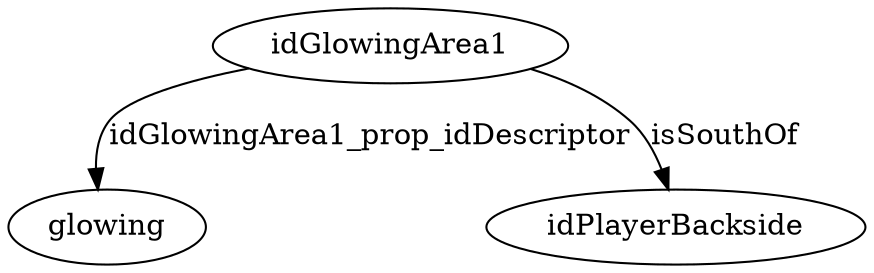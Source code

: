 strict digraph  {
idGlowingArea1 [node_type=entity_node, root=root];
glowing;
idPlayerBackside;
idGlowingArea1 -> glowing  [edge_type=property, label=idGlowingArea1_prop_idDescriptor];
idGlowingArea1 -> idPlayerBackside  [edge_type=relationship, label=isSouthOf];
}
